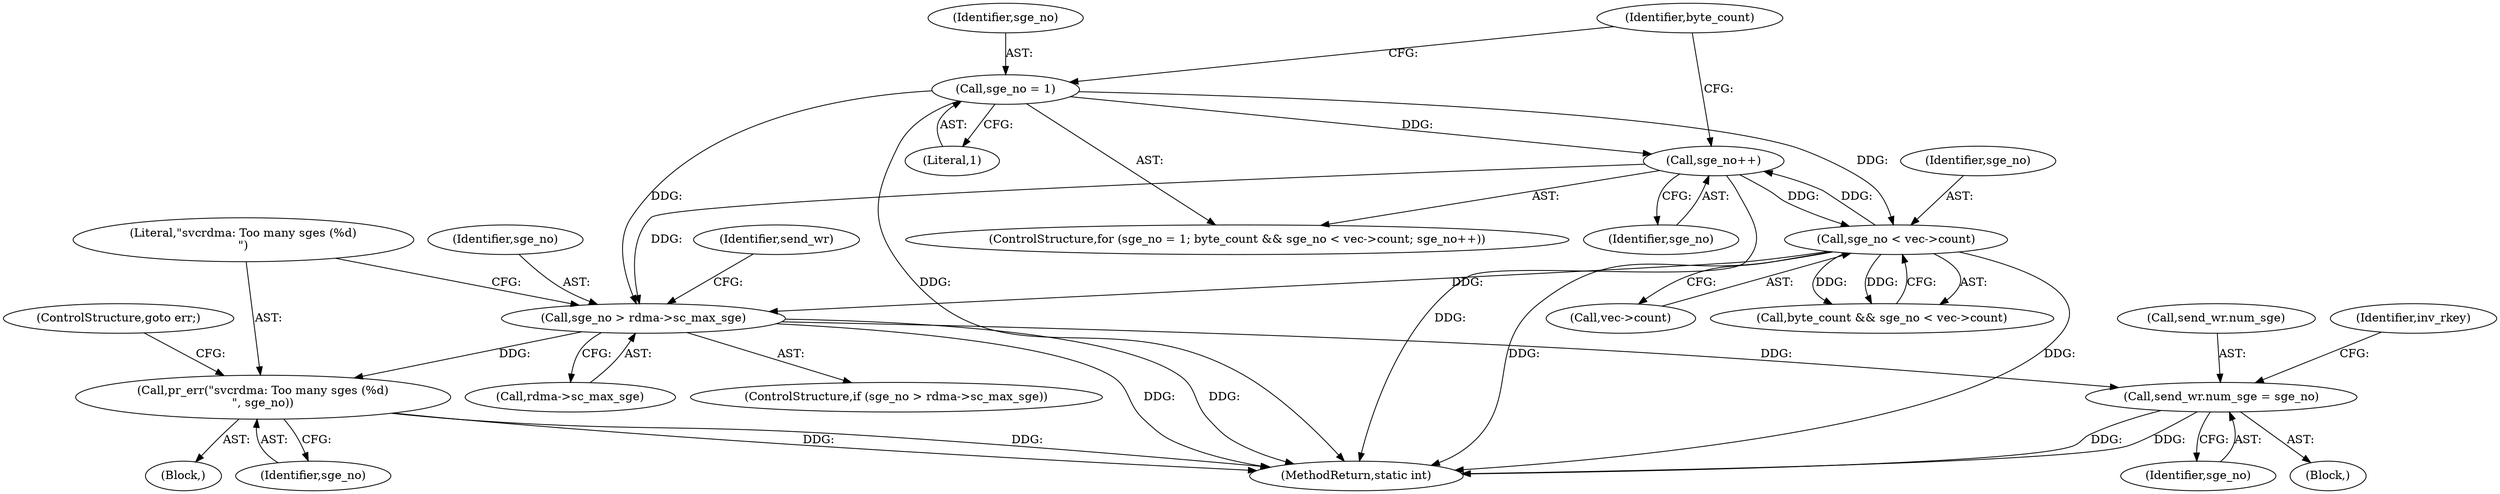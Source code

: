 digraph "1_linux_c70422f760c120480fee4de6c38804c72aa26bc1_32@pointer" {
"1000372" [label="(Call,sge_no > rdma->sc_max_sge)"];
"1000222" [label="(Call,sge_no = 1)"];
"1000232" [label="(Call,sge_no++)"];
"1000227" [label="(Call,sge_no < vec->count)"];
"1000378" [label="(Call,pr_err(\"svcrdma: Too many sges (%d)\n\", sge_no))"];
"1000410" [label="(Call,send_wr.num_sge = sge_no)"];
"1000232" [label="(Call,sge_no++)"];
"1000381" [label="(ControlStructure,goto err;)"];
"1000374" [label="(Call,rdma->sc_max_sge)"];
"1000379" [label="(Literal,\"svcrdma: Too many sges (%d)\n\")"];
"1000224" [label="(Literal,1)"];
"1000371" [label="(ControlStructure,if (sge_no > rdma->sc_max_sge))"];
"1000380" [label="(Identifier,sge_no)"];
"1000411" [label="(Call,send_wr.num_sge)"];
"1000414" [label="(Identifier,sge_no)"];
"1000226" [label="(Identifier,byte_count)"];
"1000410" [label="(Call,send_wr.num_sge = sge_no)"];
"1000384" [label="(Identifier,send_wr)"];
"1000378" [label="(Call,pr_err(\"svcrdma: Too many sges (%d)\n\", sge_no))"];
"1000222" [label="(Call,sge_no = 1)"];
"1000233" [label="(Identifier,sge_no)"];
"1000373" [label="(Identifier,sge_no)"];
"1000228" [label="(Identifier,sge_no)"];
"1000227" [label="(Call,sge_no < vec->count)"];
"1000223" [label="(Identifier,sge_no)"];
"1000416" [label="(Identifier,inv_rkey)"];
"1000372" [label="(Call,sge_no > rdma->sc_max_sge)"];
"1000225" [label="(Call,byte_count && sge_no < vec->count)"];
"1000377" [label="(Block,)"];
"1000112" [label="(Block,)"];
"1000221" [label="(ControlStructure,for (sge_no = 1; byte_count && sge_no < vec->count; sge_no++))"];
"1000460" [label="(MethodReturn,static int)"];
"1000229" [label="(Call,vec->count)"];
"1000372" -> "1000371"  [label="AST: "];
"1000372" -> "1000374"  [label="CFG: "];
"1000373" -> "1000372"  [label="AST: "];
"1000374" -> "1000372"  [label="AST: "];
"1000379" -> "1000372"  [label="CFG: "];
"1000384" -> "1000372"  [label="CFG: "];
"1000372" -> "1000460"  [label="DDG: "];
"1000372" -> "1000460"  [label="DDG: "];
"1000222" -> "1000372"  [label="DDG: "];
"1000232" -> "1000372"  [label="DDG: "];
"1000227" -> "1000372"  [label="DDG: "];
"1000372" -> "1000378"  [label="DDG: "];
"1000372" -> "1000410"  [label="DDG: "];
"1000222" -> "1000221"  [label="AST: "];
"1000222" -> "1000224"  [label="CFG: "];
"1000223" -> "1000222"  [label="AST: "];
"1000224" -> "1000222"  [label="AST: "];
"1000226" -> "1000222"  [label="CFG: "];
"1000222" -> "1000460"  [label="DDG: "];
"1000222" -> "1000227"  [label="DDG: "];
"1000222" -> "1000232"  [label="DDG: "];
"1000232" -> "1000221"  [label="AST: "];
"1000232" -> "1000233"  [label="CFG: "];
"1000233" -> "1000232"  [label="AST: "];
"1000226" -> "1000232"  [label="CFG: "];
"1000232" -> "1000460"  [label="DDG: "];
"1000232" -> "1000227"  [label="DDG: "];
"1000227" -> "1000232"  [label="DDG: "];
"1000227" -> "1000225"  [label="AST: "];
"1000227" -> "1000229"  [label="CFG: "];
"1000228" -> "1000227"  [label="AST: "];
"1000229" -> "1000227"  [label="AST: "];
"1000225" -> "1000227"  [label="CFG: "];
"1000227" -> "1000460"  [label="DDG: "];
"1000227" -> "1000460"  [label="DDG: "];
"1000227" -> "1000225"  [label="DDG: "];
"1000227" -> "1000225"  [label="DDG: "];
"1000378" -> "1000377"  [label="AST: "];
"1000378" -> "1000380"  [label="CFG: "];
"1000379" -> "1000378"  [label="AST: "];
"1000380" -> "1000378"  [label="AST: "];
"1000381" -> "1000378"  [label="CFG: "];
"1000378" -> "1000460"  [label="DDG: "];
"1000378" -> "1000460"  [label="DDG: "];
"1000410" -> "1000112"  [label="AST: "];
"1000410" -> "1000414"  [label="CFG: "];
"1000411" -> "1000410"  [label="AST: "];
"1000414" -> "1000410"  [label="AST: "];
"1000416" -> "1000410"  [label="CFG: "];
"1000410" -> "1000460"  [label="DDG: "];
"1000410" -> "1000460"  [label="DDG: "];
}
